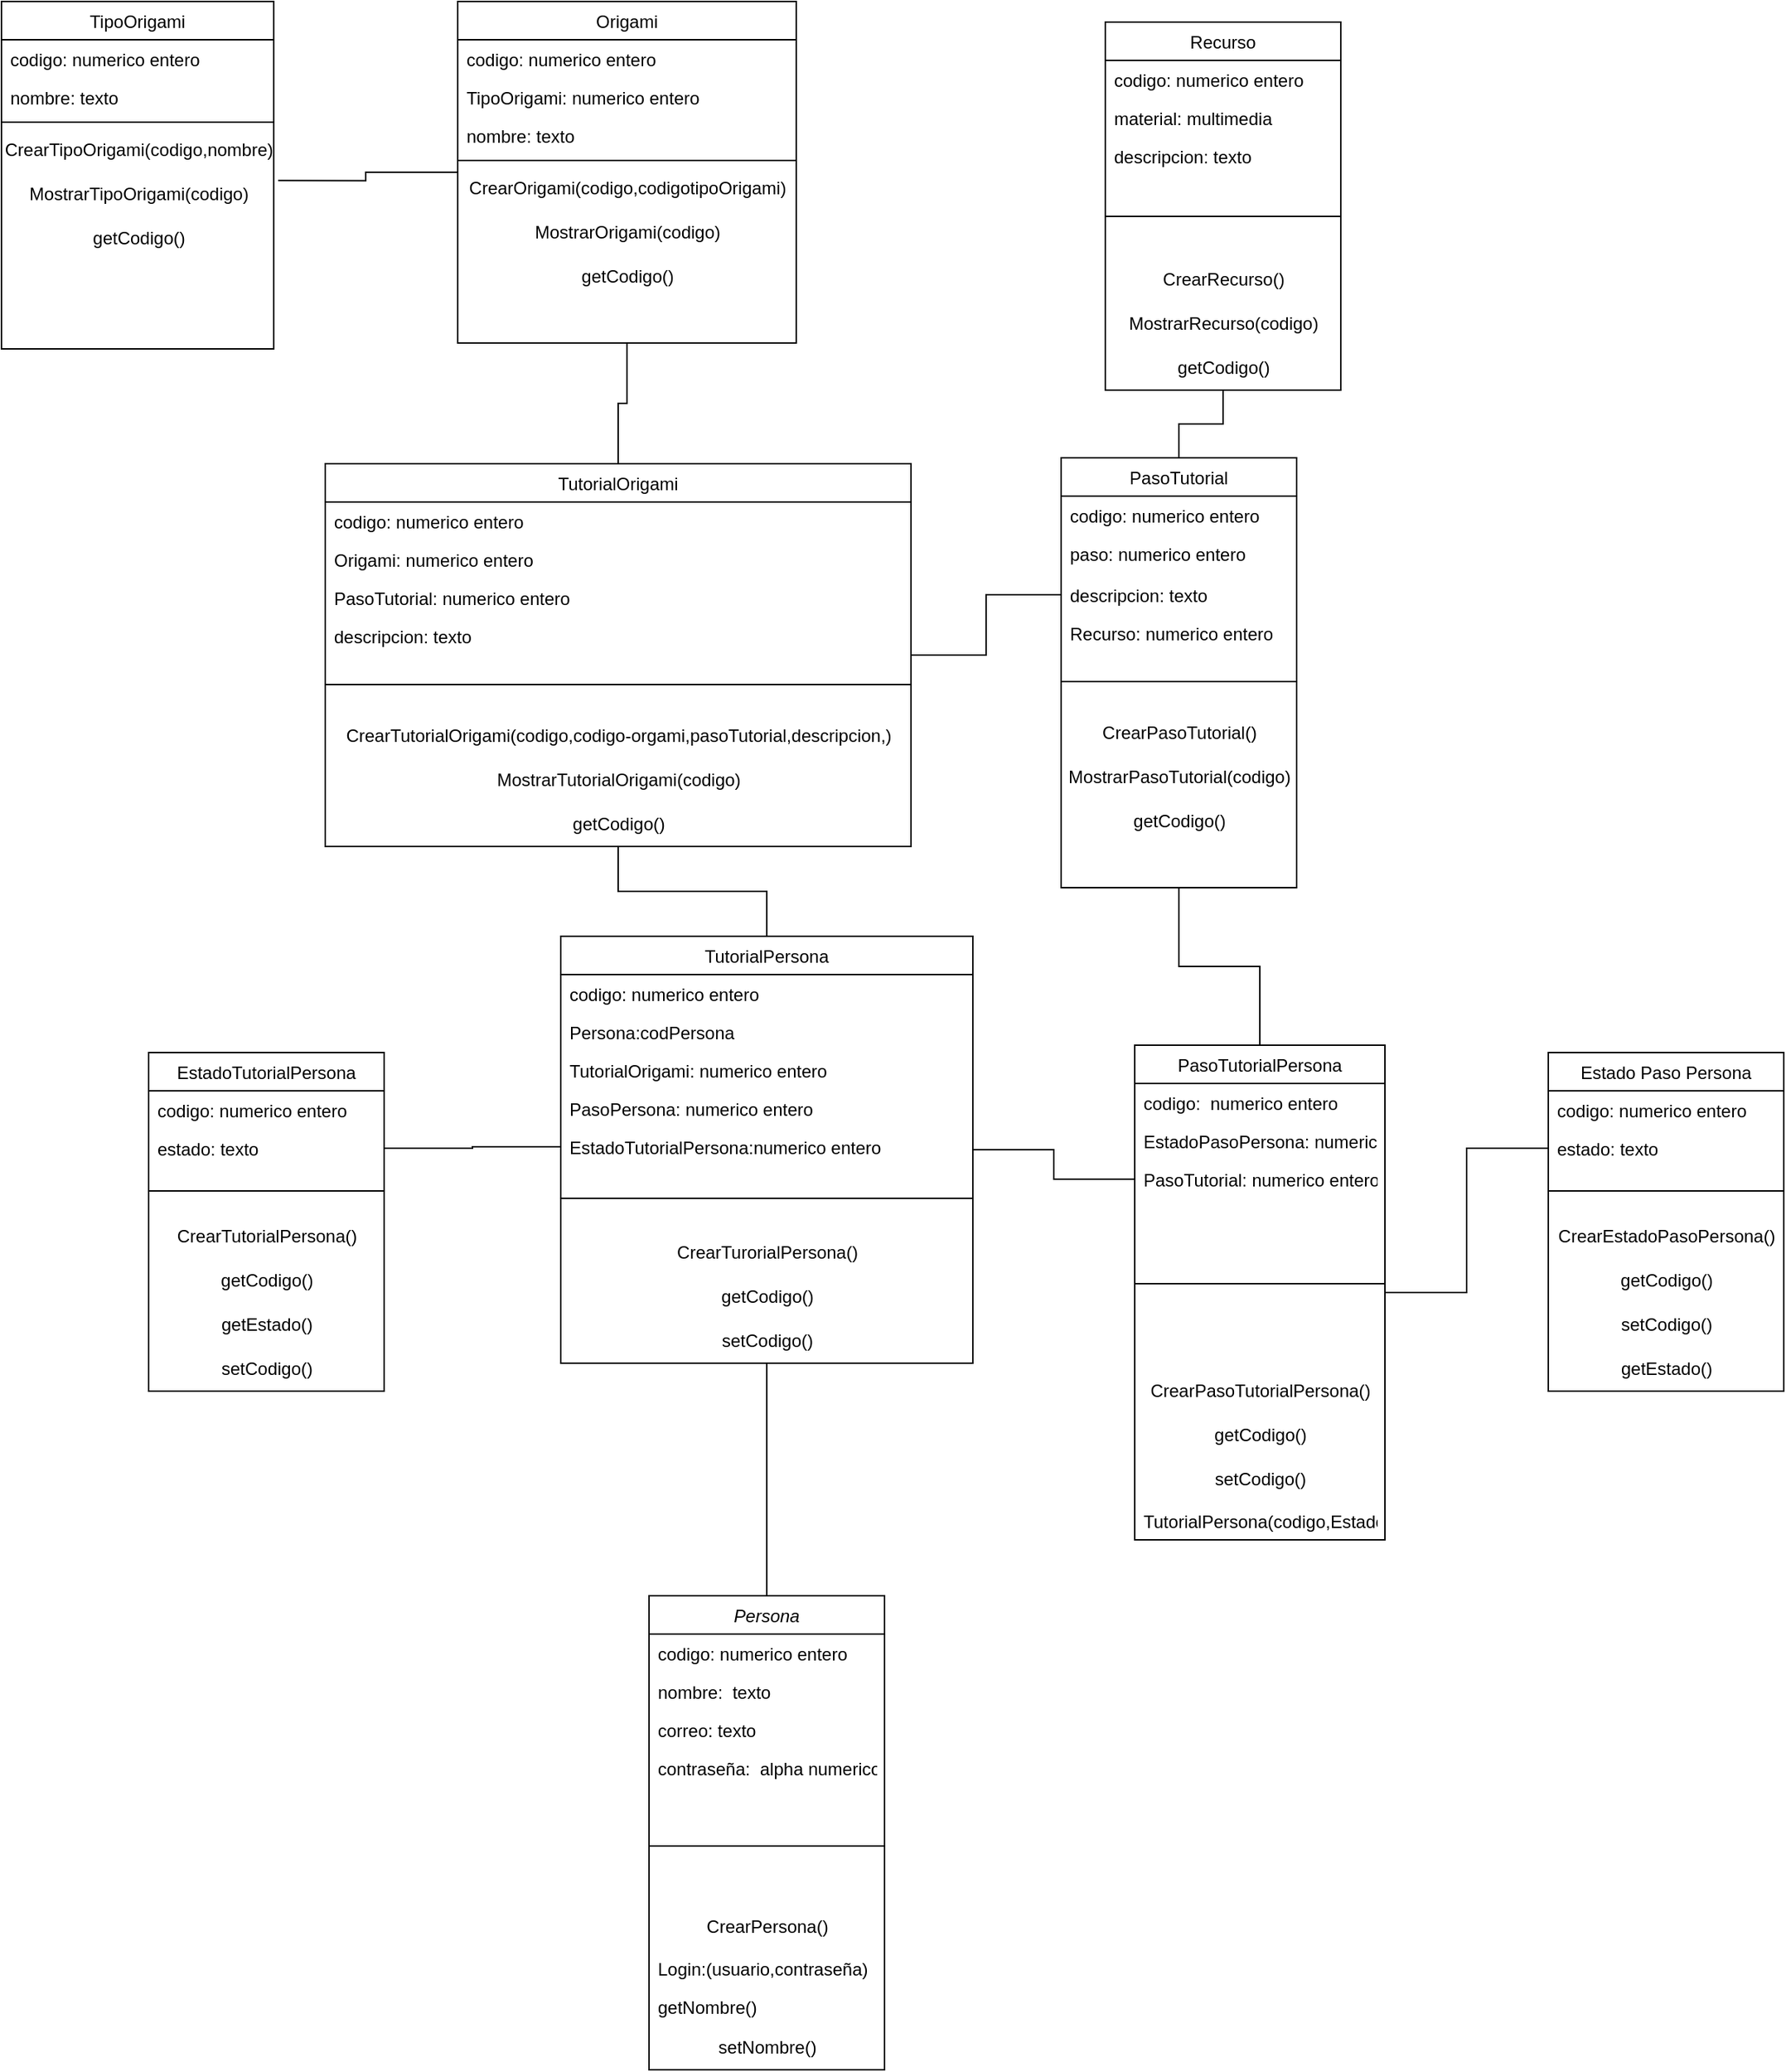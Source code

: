 <mxfile version="20.4.0" type="github">
  <diagram id="C5RBs43oDa-KdzZeNtuy" name="Page-1">
    <mxGraphModel dx="1653" dy="965" grid="1" gridSize="10" guides="1" tooltips="1" connect="1" arrows="1" fold="1" page="1" pageScale="1" pageWidth="827" pageHeight="1169" math="0" shadow="0">
      <root>
        <mxCell id="WIyWlLk6GJQsqaUBKTNV-0" />
        <mxCell id="WIyWlLk6GJQsqaUBKTNV-1" parent="WIyWlLk6GJQsqaUBKTNV-0" />
        <mxCell id="D59ijYObIirlq5wWIzJe-0" style="edgeStyle=orthogonalEdgeStyle;rounded=0;orthogonalLoop=1;jettySize=auto;html=1;entryX=0.5;entryY=1;entryDx=0;entryDy=0;endArrow=none;endFill=0;" edge="1" parent="WIyWlLk6GJQsqaUBKTNV-1" source="zkfFHV4jXpPFQw0GAbJ--0" target="bdi7g1kAoPdW7_QPwDxV-27">
          <mxGeometry relative="1" as="geometry" />
        </mxCell>
        <mxCell id="zkfFHV4jXpPFQw0GAbJ--0" value="Persona" style="swimlane;fontStyle=2;align=center;verticalAlign=top;childLayout=stackLayout;horizontal=1;startSize=26;horizontalStack=0;resizeParent=1;resizeLast=0;collapsible=1;marginBottom=0;rounded=0;shadow=0;strokeWidth=1;" parent="WIyWlLk6GJQsqaUBKTNV-1" vertex="1">
          <mxGeometry x="470" y="1499" width="160" height="322" as="geometry">
            <mxRectangle x="230" y="140" width="160" height="26" as="alternateBounds" />
          </mxGeometry>
        </mxCell>
        <mxCell id="zkfFHV4jXpPFQw0GAbJ--1" value="codigo: numerico entero" style="text;align=left;verticalAlign=top;spacingLeft=4;spacingRight=4;overflow=hidden;rotatable=0;points=[[0,0.5],[1,0.5]];portConstraint=eastwest;" parent="zkfFHV4jXpPFQw0GAbJ--0" vertex="1">
          <mxGeometry y="26" width="160" height="26" as="geometry" />
        </mxCell>
        <mxCell id="zkfFHV4jXpPFQw0GAbJ--2" value="nombre:  texto" style="text;align=left;verticalAlign=top;spacingLeft=4;spacingRight=4;overflow=hidden;rotatable=0;points=[[0,0.5],[1,0.5]];portConstraint=eastwest;rounded=0;shadow=0;html=0;" parent="zkfFHV4jXpPFQw0GAbJ--0" vertex="1">
          <mxGeometry y="52" width="160" height="26" as="geometry" />
        </mxCell>
        <mxCell id="zkfFHV4jXpPFQw0GAbJ--3" value="correo: texto" style="text;align=left;verticalAlign=top;spacingLeft=4;spacingRight=4;overflow=hidden;rotatable=0;points=[[0,0.5],[1,0.5]];portConstraint=eastwest;rounded=0;shadow=0;html=0;" parent="zkfFHV4jXpPFQw0GAbJ--0" vertex="1">
          <mxGeometry y="78" width="160" height="26" as="geometry" />
        </mxCell>
        <mxCell id="bdi7g1kAoPdW7_QPwDxV-0" value="contraseña:  alpha numerico" style="text;align=left;verticalAlign=top;spacingLeft=4;spacingRight=4;overflow=hidden;rotatable=0;points=[[0,0.5],[1,0.5]];portConstraint=eastwest;rounded=0;shadow=0;html=0;" parent="zkfFHV4jXpPFQw0GAbJ--0" vertex="1">
          <mxGeometry y="104" width="160" height="26" as="geometry" />
        </mxCell>
        <mxCell id="zkfFHV4jXpPFQw0GAbJ--4" value="" style="line;html=1;strokeWidth=1;align=left;verticalAlign=middle;spacingTop=-1;spacingLeft=3;spacingRight=3;rotatable=0;labelPosition=right;points=[];portConstraint=eastwest;" parent="zkfFHV4jXpPFQw0GAbJ--0" vertex="1">
          <mxGeometry y="130" width="160" height="80" as="geometry" />
        </mxCell>
        <mxCell id="D59ijYObIirlq5wWIzJe-51" value="CrearPersona()" style="text;html=1;align=center;verticalAlign=middle;resizable=0;points=[];autosize=1;strokeColor=none;fillColor=none;" vertex="1" parent="zkfFHV4jXpPFQw0GAbJ--0">
          <mxGeometry y="210" width="160" height="30" as="geometry" />
        </mxCell>
        <mxCell id="D59ijYObIirlq5wWIzJe-15" value="Login:(usuario,contraseña)" style="text;align=left;verticalAlign=top;spacingLeft=4;spacingRight=4;overflow=hidden;rotatable=0;points=[[0,0.5],[1,0.5]];portConstraint=eastwest;rounded=0;shadow=0;html=0;" vertex="1" parent="zkfFHV4jXpPFQw0GAbJ--0">
          <mxGeometry y="240" width="160" height="26" as="geometry" />
        </mxCell>
        <mxCell id="D59ijYObIirlq5wWIzJe-16" value="getNombre()" style="text;align=left;verticalAlign=top;spacingLeft=4;spacingRight=4;overflow=hidden;rotatable=0;points=[[0,0.5],[1,0.5]];portConstraint=eastwest;rounded=0;shadow=0;html=0;" vertex="1" parent="zkfFHV4jXpPFQw0GAbJ--0">
          <mxGeometry y="266" width="160" height="26" as="geometry" />
        </mxCell>
        <mxCell id="D59ijYObIirlq5wWIzJe-34" value="setNombre()" style="text;html=1;align=center;verticalAlign=middle;resizable=0;points=[];autosize=1;strokeColor=none;fillColor=none;" vertex="1" parent="zkfFHV4jXpPFQw0GAbJ--0">
          <mxGeometry y="292" width="160" height="30" as="geometry" />
        </mxCell>
        <mxCell id="D59ijYObIirlq5wWIzJe-10" style="edgeStyle=orthogonalEdgeStyle;rounded=0;orthogonalLoop=1;jettySize=auto;html=1;entryX=1.016;entryY=0.189;entryDx=0;entryDy=0;endArrow=none;endFill=0;entryPerimeter=0;" edge="1" parent="WIyWlLk6GJQsqaUBKTNV-1" source="zkfFHV4jXpPFQw0GAbJ--17" target="D59ijYObIirlq5wWIzJe-66">
          <mxGeometry relative="1" as="geometry" />
        </mxCell>
        <mxCell id="zkfFHV4jXpPFQw0GAbJ--17" value="Origami" style="swimlane;fontStyle=0;align=center;verticalAlign=top;childLayout=stackLayout;horizontal=1;startSize=26;horizontalStack=0;resizeParent=1;resizeLast=0;collapsible=1;marginBottom=0;rounded=0;shadow=0;strokeWidth=1;" parent="WIyWlLk6GJQsqaUBKTNV-1" vertex="1">
          <mxGeometry x="340" y="416" width="230" height="232" as="geometry">
            <mxRectangle x="550" y="140" width="160" height="26" as="alternateBounds" />
          </mxGeometry>
        </mxCell>
        <mxCell id="zkfFHV4jXpPFQw0GAbJ--18" value="codigo: numerico entero" style="text;align=left;verticalAlign=top;spacingLeft=4;spacingRight=4;overflow=hidden;rotatable=0;points=[[0,0.5],[1,0.5]];portConstraint=eastwest;" parent="zkfFHV4jXpPFQw0GAbJ--17" vertex="1">
          <mxGeometry y="26" width="230" height="26" as="geometry" />
        </mxCell>
        <mxCell id="D59ijYObIirlq5wWIzJe-12" value="TipoOrigami: numerico entero" style="text;align=left;verticalAlign=top;spacingLeft=4;spacingRight=4;overflow=hidden;rotatable=0;points=[[0,0.5],[1,0.5]];portConstraint=eastwest;rounded=0;shadow=0;html=0;" vertex="1" parent="zkfFHV4jXpPFQw0GAbJ--17">
          <mxGeometry y="52" width="230" height="26" as="geometry" />
        </mxCell>
        <mxCell id="zkfFHV4jXpPFQw0GAbJ--19" value="nombre: texto" style="text;align=left;verticalAlign=top;spacingLeft=4;spacingRight=4;overflow=hidden;rotatable=0;points=[[0,0.5],[1,0.5]];portConstraint=eastwest;rounded=0;shadow=0;html=0;" parent="zkfFHV4jXpPFQw0GAbJ--17" vertex="1">
          <mxGeometry y="78" width="230" height="26" as="geometry" />
        </mxCell>
        <mxCell id="zkfFHV4jXpPFQw0GAbJ--23" value="" style="line;html=1;strokeWidth=1;align=left;verticalAlign=middle;spacingTop=-1;spacingLeft=3;spacingRight=3;rotatable=0;labelPosition=right;points=[];portConstraint=eastwest;" parent="zkfFHV4jXpPFQw0GAbJ--17" vertex="1">
          <mxGeometry y="104" width="230" height="8" as="geometry" />
        </mxCell>
        <mxCell id="D59ijYObIirlq5wWIzJe-43" value="CrearOrigami(codigo,codigotipoOrigami)" style="text;html=1;align=center;verticalAlign=middle;resizable=0;points=[];autosize=1;strokeColor=none;fillColor=none;" vertex="1" parent="zkfFHV4jXpPFQw0GAbJ--17">
          <mxGeometry y="112" width="230" height="30" as="geometry" />
        </mxCell>
        <mxCell id="D59ijYObIirlq5wWIzJe-64" value="MostrarOrigami(codigo)" style="text;html=1;align=center;verticalAlign=middle;resizable=0;points=[];autosize=1;strokeColor=none;fillColor=none;" vertex="1" parent="zkfFHV4jXpPFQw0GAbJ--17">
          <mxGeometry y="142" width="230" height="30" as="geometry" />
        </mxCell>
        <mxCell id="D59ijYObIirlq5wWIzJe-31" value="getCodigo()" style="text;html=1;align=center;verticalAlign=middle;resizable=0;points=[];autosize=1;strokeColor=none;fillColor=none;" vertex="1" parent="zkfFHV4jXpPFQw0GAbJ--17">
          <mxGeometry y="172" width="230" height="30" as="geometry" />
        </mxCell>
        <mxCell id="bdi7g1kAoPdW7_QPwDxV-7" value="TipoOrigami" style="swimlane;fontStyle=0;align=center;verticalAlign=top;childLayout=stackLayout;horizontal=1;startSize=26;horizontalStack=0;resizeParent=1;resizeLast=0;collapsible=1;marginBottom=0;rounded=0;shadow=0;strokeWidth=1;" parent="WIyWlLk6GJQsqaUBKTNV-1" vertex="1">
          <mxGeometry x="30" y="416" width="185" height="236" as="geometry">
            <mxRectangle x="550" y="140" width="160" height="26" as="alternateBounds" />
          </mxGeometry>
        </mxCell>
        <mxCell id="bdi7g1kAoPdW7_QPwDxV-8" value="codigo: numerico entero" style="text;align=left;verticalAlign=top;spacingLeft=4;spacingRight=4;overflow=hidden;rotatable=0;points=[[0,0.5],[1,0.5]];portConstraint=eastwest;" parent="bdi7g1kAoPdW7_QPwDxV-7" vertex="1">
          <mxGeometry y="26" width="185" height="26" as="geometry" />
        </mxCell>
        <mxCell id="bdi7g1kAoPdW7_QPwDxV-9" value="nombre: texto" style="text;align=left;verticalAlign=top;spacingLeft=4;spacingRight=4;overflow=hidden;rotatable=0;points=[[0,0.5],[1,0.5]];portConstraint=eastwest;rounded=0;shadow=0;html=0;" parent="bdi7g1kAoPdW7_QPwDxV-7" vertex="1">
          <mxGeometry y="52" width="185" height="26" as="geometry" />
        </mxCell>
        <mxCell id="bdi7g1kAoPdW7_QPwDxV-11" value="" style="line;html=1;strokeWidth=1;align=left;verticalAlign=middle;spacingTop=-1;spacingLeft=3;spacingRight=3;rotatable=0;labelPosition=right;points=[];portConstraint=eastwest;" parent="bdi7g1kAoPdW7_QPwDxV-7" vertex="1">
          <mxGeometry y="78" width="185" height="8" as="geometry" />
        </mxCell>
        <mxCell id="D59ijYObIirlq5wWIzJe-42" value="CrearTipoOrigami(codigo,nombre)" style="text;html=1;align=center;verticalAlign=middle;resizable=0;points=[];autosize=1;strokeColor=none;fillColor=none;" vertex="1" parent="bdi7g1kAoPdW7_QPwDxV-7">
          <mxGeometry y="86" width="185" height="30" as="geometry" />
        </mxCell>
        <mxCell id="D59ijYObIirlq5wWIzJe-66" value="MostrarTipoOrigami(codigo)" style="text;html=1;align=center;verticalAlign=middle;resizable=0;points=[];autosize=1;strokeColor=none;fillColor=none;" vertex="1" parent="bdi7g1kAoPdW7_QPwDxV-7">
          <mxGeometry y="116" width="185" height="30" as="geometry" />
        </mxCell>
        <mxCell id="D59ijYObIirlq5wWIzJe-38" value="getCodigo()" style="text;html=1;align=center;verticalAlign=middle;resizable=0;points=[];autosize=1;strokeColor=none;fillColor=none;" vertex="1" parent="bdi7g1kAoPdW7_QPwDxV-7">
          <mxGeometry y="146" width="185" height="30" as="geometry" />
        </mxCell>
        <mxCell id="D59ijYObIirlq5wWIzJe-8" style="edgeStyle=orthogonalEdgeStyle;rounded=0;orthogonalLoop=1;jettySize=auto;html=1;endArrow=none;endFill=0;exitX=0;exitY=0.5;exitDx=0;exitDy=0;" edge="1" parent="WIyWlLk6GJQsqaUBKTNV-1" source="bdi7g1kAoPdW7_QPwDxV-33" target="bdi7g1kAoPdW7_QPwDxV-49">
          <mxGeometry relative="1" as="geometry" />
        </mxCell>
        <mxCell id="D59ijYObIirlq5wWIzJe-9" style="edgeStyle=orthogonalEdgeStyle;rounded=0;orthogonalLoop=1;jettySize=auto;html=1;entryX=0;entryY=0.5;entryDx=0;entryDy=0;endArrow=none;endFill=0;" edge="1" parent="WIyWlLk6GJQsqaUBKTNV-1" source="bdi7g1kAoPdW7_QPwDxV-12" target="bdi7g1kAoPdW7_QPwDxV-55">
          <mxGeometry relative="1" as="geometry" />
        </mxCell>
        <mxCell id="D59ijYObIirlq5wWIzJe-11" style="edgeStyle=orthogonalEdgeStyle;rounded=0;orthogonalLoop=1;jettySize=auto;html=1;entryX=0.5;entryY=1;entryDx=0;entryDy=0;endArrow=none;endFill=0;" edge="1" parent="WIyWlLk6GJQsqaUBKTNV-1" source="bdi7g1kAoPdW7_QPwDxV-12" target="bdi7g1kAoPdW7_QPwDxV-21">
          <mxGeometry relative="1" as="geometry" />
        </mxCell>
        <mxCell id="bdi7g1kAoPdW7_QPwDxV-12" value="PasoTutorialPersona" style="swimlane;fontStyle=0;align=center;verticalAlign=top;childLayout=stackLayout;horizontal=1;startSize=26;horizontalStack=0;resizeParent=1;resizeLast=0;collapsible=1;marginBottom=0;rounded=0;shadow=0;strokeWidth=1;" parent="WIyWlLk6GJQsqaUBKTNV-1" vertex="1">
          <mxGeometry x="800" y="1125" width="170" height="336" as="geometry">
            <mxRectangle x="550" y="140" width="160" height="26" as="alternateBounds" />
          </mxGeometry>
        </mxCell>
        <mxCell id="bdi7g1kAoPdW7_QPwDxV-13" value="codigo:  numerico entero" style="text;align=left;verticalAlign=top;spacingLeft=4;spacingRight=4;overflow=hidden;rotatable=0;points=[[0,0.5],[1,0.5]];portConstraint=eastwest;" parent="bdi7g1kAoPdW7_QPwDxV-12" vertex="1">
          <mxGeometry y="26" width="170" height="26" as="geometry" />
        </mxCell>
        <mxCell id="D59ijYObIirlq5wWIzJe-13" value="EstadoPasoPersona: numerico entero" style="text;align=left;verticalAlign=top;spacingLeft=4;spacingRight=4;overflow=hidden;rotatable=0;points=[[0,0.5],[1,0.5]];portConstraint=eastwest;rounded=0;shadow=0;html=0;" vertex="1" parent="bdi7g1kAoPdW7_QPwDxV-12">
          <mxGeometry y="52" width="170" height="26" as="geometry" />
        </mxCell>
        <mxCell id="bdi7g1kAoPdW7_QPwDxV-14" value="PasoTutorial: numerico entero" style="text;align=left;verticalAlign=top;spacingLeft=4;spacingRight=4;overflow=hidden;rotatable=0;points=[[0,0.5],[1,0.5]];portConstraint=eastwest;rounded=0;shadow=0;html=0;" parent="bdi7g1kAoPdW7_QPwDxV-12" vertex="1">
          <mxGeometry y="78" width="170" height="26" as="geometry" />
        </mxCell>
        <mxCell id="bdi7g1kAoPdW7_QPwDxV-15" value="" style="line;html=1;strokeWidth=1;align=left;verticalAlign=middle;spacingTop=-1;spacingLeft=3;spacingRight=3;rotatable=0;labelPosition=right;points=[];portConstraint=eastwest;" parent="bdi7g1kAoPdW7_QPwDxV-12" vertex="1">
          <mxGeometry y="104" width="170" height="116" as="geometry" />
        </mxCell>
        <mxCell id="D59ijYObIirlq5wWIzJe-46" value="CrearPasoTutorialPersona()" style="text;html=1;align=center;verticalAlign=middle;resizable=0;points=[];autosize=1;strokeColor=none;fillColor=none;" vertex="1" parent="bdi7g1kAoPdW7_QPwDxV-12">
          <mxGeometry y="220" width="170" height="30" as="geometry" />
        </mxCell>
        <mxCell id="D59ijYObIirlq5wWIzJe-35" value="getCodigo()" style="text;html=1;align=center;verticalAlign=middle;resizable=0;points=[];autosize=1;strokeColor=none;fillColor=none;" vertex="1" parent="bdi7g1kAoPdW7_QPwDxV-12">
          <mxGeometry y="250" width="170" height="30" as="geometry" />
        </mxCell>
        <mxCell id="D59ijYObIirlq5wWIzJe-36" value="setCodigo()" style="text;html=1;align=center;verticalAlign=middle;resizable=0;points=[];autosize=1;strokeColor=none;fillColor=none;" vertex="1" parent="bdi7g1kAoPdW7_QPwDxV-12">
          <mxGeometry y="280" width="170" height="30" as="geometry" />
        </mxCell>
        <mxCell id="D59ijYObIirlq5wWIzJe-17" value="TutorialPersona(codigo,EstadoPasoPersona,PasoTrorial)" style="text;align=left;verticalAlign=top;spacingLeft=4;spacingRight=4;overflow=hidden;rotatable=0;points=[[0,0.5],[1,0.5]];portConstraint=eastwest;rounded=0;shadow=0;html=0;" vertex="1" parent="bdi7g1kAoPdW7_QPwDxV-12">
          <mxGeometry y="310" width="170" height="26" as="geometry" />
        </mxCell>
        <mxCell id="bdi7g1kAoPdW7_QPwDxV-16" value="Recurso" style="swimlane;fontStyle=0;align=center;verticalAlign=top;childLayout=stackLayout;horizontal=1;startSize=26;horizontalStack=0;resizeParent=1;resizeLast=0;collapsible=1;marginBottom=0;rounded=0;shadow=0;strokeWidth=1;" parent="WIyWlLk6GJQsqaUBKTNV-1" vertex="1">
          <mxGeometry x="780" y="430" width="160" height="250" as="geometry">
            <mxRectangle x="550" y="140" width="160" height="26" as="alternateBounds" />
          </mxGeometry>
        </mxCell>
        <mxCell id="bdi7g1kAoPdW7_QPwDxV-17" value="codigo: numerico entero" style="text;align=left;verticalAlign=top;spacingLeft=4;spacingRight=4;overflow=hidden;rotatable=0;points=[[0,0.5],[1,0.5]];portConstraint=eastwest;" parent="bdi7g1kAoPdW7_QPwDxV-16" vertex="1">
          <mxGeometry y="26" width="160" height="26" as="geometry" />
        </mxCell>
        <mxCell id="bdi7g1kAoPdW7_QPwDxV-18" value="material: multimedia" style="text;align=left;verticalAlign=top;spacingLeft=4;spacingRight=4;overflow=hidden;rotatable=0;points=[[0,0.5],[1,0.5]];portConstraint=eastwest;rounded=0;shadow=0;html=0;" parent="bdi7g1kAoPdW7_QPwDxV-16" vertex="1">
          <mxGeometry y="52" width="160" height="26" as="geometry" />
        </mxCell>
        <mxCell id="bdi7g1kAoPdW7_QPwDxV-20" value="descripcion: texto" style="text;align=left;verticalAlign=top;spacingLeft=4;spacingRight=4;overflow=hidden;rotatable=0;points=[[0,0.5],[1,0.5]];portConstraint=eastwest;rounded=0;shadow=0;html=0;" parent="bdi7g1kAoPdW7_QPwDxV-16" vertex="1">
          <mxGeometry y="78" width="160" height="26" as="geometry" />
        </mxCell>
        <mxCell id="bdi7g1kAoPdW7_QPwDxV-19" value="" style="line;html=1;strokeWidth=1;align=left;verticalAlign=middle;spacingTop=-1;spacingLeft=3;spacingRight=3;rotatable=0;labelPosition=right;points=[];portConstraint=eastwest;" parent="bdi7g1kAoPdW7_QPwDxV-16" vertex="1">
          <mxGeometry y="104" width="160" height="56" as="geometry" />
        </mxCell>
        <mxCell id="D59ijYObIirlq5wWIzJe-44" value="CrearRecurso()" style="text;html=1;align=center;verticalAlign=middle;resizable=0;points=[];autosize=1;strokeColor=none;fillColor=none;" vertex="1" parent="bdi7g1kAoPdW7_QPwDxV-16">
          <mxGeometry y="160" width="160" height="30" as="geometry" />
        </mxCell>
        <mxCell id="D59ijYObIirlq5wWIzJe-68" value="MostrarRecurso(codigo)" style="text;html=1;align=center;verticalAlign=middle;resizable=0;points=[];autosize=1;strokeColor=none;fillColor=none;" vertex="1" parent="bdi7g1kAoPdW7_QPwDxV-16">
          <mxGeometry y="190" width="160" height="30" as="geometry" />
        </mxCell>
        <mxCell id="D59ijYObIirlq5wWIzJe-32" value="getCodigo()" style="text;html=1;align=center;verticalAlign=middle;resizable=0;points=[];autosize=1;strokeColor=none;fillColor=none;" vertex="1" parent="bdi7g1kAoPdW7_QPwDxV-16">
          <mxGeometry y="220" width="160" height="30" as="geometry" />
        </mxCell>
        <mxCell id="D59ijYObIirlq5wWIzJe-69" value="" style="edgeStyle=orthogonalEdgeStyle;rounded=0;orthogonalLoop=1;jettySize=auto;html=1;endArrow=none;endFill=0;" edge="1" parent="WIyWlLk6GJQsqaUBKTNV-1" source="bdi7g1kAoPdW7_QPwDxV-21" target="D59ijYObIirlq5wWIzJe-32">
          <mxGeometry relative="1" as="geometry" />
        </mxCell>
        <mxCell id="bdi7g1kAoPdW7_QPwDxV-21" value="PasoTutorial" style="swimlane;fontStyle=0;align=center;verticalAlign=top;childLayout=stackLayout;horizontal=1;startSize=26;horizontalStack=0;resizeParent=1;resizeLast=0;collapsible=1;marginBottom=0;rounded=0;shadow=0;strokeWidth=1;" parent="WIyWlLk6GJQsqaUBKTNV-1" vertex="1">
          <mxGeometry x="750" y="726" width="160" height="292" as="geometry">
            <mxRectangle x="550" y="140" width="160" height="26" as="alternateBounds" />
          </mxGeometry>
        </mxCell>
        <mxCell id="bdi7g1kAoPdW7_QPwDxV-22" value="codigo: numerico entero" style="text;align=left;verticalAlign=top;spacingLeft=4;spacingRight=4;overflow=hidden;rotatable=0;points=[[0,0.5],[1,0.5]];portConstraint=eastwest;" parent="bdi7g1kAoPdW7_QPwDxV-21" vertex="1">
          <mxGeometry y="26" width="160" height="26" as="geometry" />
        </mxCell>
        <mxCell id="bdi7g1kAoPdW7_QPwDxV-23" value="paso: numerico entero" style="text;align=left;verticalAlign=top;spacingLeft=4;spacingRight=4;overflow=hidden;rotatable=0;points=[[0,0.5],[1,0.5]];portConstraint=eastwest;rounded=0;shadow=0;html=0;" parent="bdi7g1kAoPdW7_QPwDxV-21" vertex="1">
          <mxGeometry y="52" width="160" height="28" as="geometry" />
        </mxCell>
        <mxCell id="bdi7g1kAoPdW7_QPwDxV-24" value="descripcion: texto" style="text;align=left;verticalAlign=top;spacingLeft=4;spacingRight=4;overflow=hidden;rotatable=0;points=[[0,0.5],[1,0.5]];portConstraint=eastwest;rounded=0;shadow=0;html=0;" parent="bdi7g1kAoPdW7_QPwDxV-21" vertex="1">
          <mxGeometry y="80" width="160" height="26" as="geometry" />
        </mxCell>
        <mxCell id="bdi7g1kAoPdW7_QPwDxV-26" value="Recurso: numerico entero" style="text;align=left;verticalAlign=top;spacingLeft=4;spacingRight=4;overflow=hidden;rotatable=0;points=[[0,0.5],[1,0.5]];portConstraint=eastwest;rounded=0;shadow=0;html=0;" parent="bdi7g1kAoPdW7_QPwDxV-21" vertex="1">
          <mxGeometry y="106" width="160" height="26" as="geometry" />
        </mxCell>
        <mxCell id="bdi7g1kAoPdW7_QPwDxV-25" value="" style="line;html=1;strokeWidth=1;align=left;verticalAlign=middle;spacingTop=-1;spacingLeft=3;spacingRight=3;rotatable=0;labelPosition=right;points=[];portConstraint=eastwest;" parent="bdi7g1kAoPdW7_QPwDxV-21" vertex="1">
          <mxGeometry y="132" width="160" height="40" as="geometry" />
        </mxCell>
        <mxCell id="D59ijYObIirlq5wWIzJe-50" value="CrearPasoTutorial()" style="text;html=1;align=center;verticalAlign=middle;resizable=0;points=[];autosize=1;strokeColor=none;fillColor=none;" vertex="1" parent="bdi7g1kAoPdW7_QPwDxV-21">
          <mxGeometry y="172" width="160" height="30" as="geometry" />
        </mxCell>
        <mxCell id="D59ijYObIirlq5wWIzJe-70" value="MostrarPasoTutorial(codigo)" style="text;html=1;align=center;verticalAlign=middle;resizable=0;points=[];autosize=1;strokeColor=none;fillColor=none;" vertex="1" parent="bdi7g1kAoPdW7_QPwDxV-21">
          <mxGeometry y="202" width="160" height="30" as="geometry" />
        </mxCell>
        <mxCell id="D59ijYObIirlq5wWIzJe-27" value="getCodigo()" style="text;html=1;align=center;verticalAlign=middle;resizable=0;points=[];autosize=1;strokeColor=none;fillColor=none;" vertex="1" parent="bdi7g1kAoPdW7_QPwDxV-21">
          <mxGeometry y="232" width="160" height="30" as="geometry" />
        </mxCell>
        <mxCell id="D59ijYObIirlq5wWIzJe-2" style="edgeStyle=orthogonalEdgeStyle;rounded=0;orthogonalLoop=1;jettySize=auto;html=1;entryX=0.5;entryY=1;entryDx=0;entryDy=0;endArrow=none;endFill=0;" edge="1" parent="WIyWlLk6GJQsqaUBKTNV-1" source="bdi7g1kAoPdW7_QPwDxV-27" target="bdi7g1kAoPdW7_QPwDxV-41">
          <mxGeometry relative="1" as="geometry" />
        </mxCell>
        <mxCell id="D59ijYObIirlq5wWIzJe-7" style="edgeStyle=orthogonalEdgeStyle;rounded=0;orthogonalLoop=1;jettySize=auto;html=1;entryX=0;entryY=0.5;entryDx=0;entryDy=0;endArrow=none;endFill=0;" edge="1" parent="WIyWlLk6GJQsqaUBKTNV-1" source="bdi7g1kAoPdW7_QPwDxV-27" target="bdi7g1kAoPdW7_QPwDxV-14">
          <mxGeometry relative="1" as="geometry" />
        </mxCell>
        <mxCell id="bdi7g1kAoPdW7_QPwDxV-27" value="TutorialPersona" style="swimlane;fontStyle=0;align=center;verticalAlign=top;childLayout=stackLayout;horizontal=1;startSize=26;horizontalStack=0;resizeParent=1;resizeLast=0;collapsible=1;marginBottom=0;rounded=0;shadow=0;strokeWidth=1;" parent="WIyWlLk6GJQsqaUBKTNV-1" vertex="1">
          <mxGeometry x="410" y="1051" width="280" height="290" as="geometry">
            <mxRectangle x="470" y="742" width="160" height="26" as="alternateBounds" />
          </mxGeometry>
        </mxCell>
        <mxCell id="bdi7g1kAoPdW7_QPwDxV-28" value="codigo: numerico entero" style="text;align=left;verticalAlign=top;spacingLeft=4;spacingRight=4;overflow=hidden;rotatable=0;points=[[0,0.5],[1,0.5]];portConstraint=eastwest;" parent="bdi7g1kAoPdW7_QPwDxV-27" vertex="1">
          <mxGeometry y="26" width="280" height="26" as="geometry" />
        </mxCell>
        <mxCell id="bdi7g1kAoPdW7_QPwDxV-29" value="Persona:codPersona" style="text;align=left;verticalAlign=top;spacingLeft=4;spacingRight=4;overflow=hidden;rotatable=0;points=[[0,0.5],[1,0.5]];portConstraint=eastwest;rounded=0;shadow=0;html=0;" parent="bdi7g1kAoPdW7_QPwDxV-27" vertex="1">
          <mxGeometry y="52" width="280" height="26" as="geometry" />
        </mxCell>
        <mxCell id="bdi7g1kAoPdW7_QPwDxV-30" value="TutorialOrigami: numerico entero" style="text;align=left;verticalAlign=top;spacingLeft=4;spacingRight=4;overflow=hidden;rotatable=0;points=[[0,0.5],[1,0.5]];portConstraint=eastwest;rounded=0;shadow=0;html=0;" parent="bdi7g1kAoPdW7_QPwDxV-27" vertex="1">
          <mxGeometry y="78" width="280" height="26" as="geometry" />
        </mxCell>
        <mxCell id="bdi7g1kAoPdW7_QPwDxV-31" value="PasoPersona: numerico entero" style="text;align=left;verticalAlign=top;spacingLeft=4;spacingRight=4;overflow=hidden;rotatable=0;points=[[0,0.5],[1,0.5]];portConstraint=eastwest;rounded=0;shadow=0;html=0;" parent="bdi7g1kAoPdW7_QPwDxV-27" vertex="1">
          <mxGeometry y="104" width="280" height="26" as="geometry" />
        </mxCell>
        <mxCell id="bdi7g1kAoPdW7_QPwDxV-33" value="EstadoTutorialPersona:numerico entero" style="text;align=left;verticalAlign=top;spacingLeft=4;spacingRight=4;overflow=hidden;rotatable=0;points=[[0,0.5],[1,0.5]];portConstraint=eastwest;rounded=0;shadow=0;html=0;" parent="bdi7g1kAoPdW7_QPwDxV-27" vertex="1">
          <mxGeometry y="130" width="280" height="26" as="geometry" />
        </mxCell>
        <mxCell id="bdi7g1kAoPdW7_QPwDxV-32" value="" style="line;html=1;strokeWidth=1;align=left;verticalAlign=middle;spacingTop=-1;spacingLeft=3;spacingRight=3;rotatable=0;labelPosition=right;points=[];portConstraint=eastwest;" parent="bdi7g1kAoPdW7_QPwDxV-27" vertex="1">
          <mxGeometry y="156" width="280" height="44" as="geometry" />
        </mxCell>
        <mxCell id="D59ijYObIirlq5wWIzJe-19" value="CrearTurorialPersona()" style="text;html=1;align=center;verticalAlign=middle;resizable=0;points=[];autosize=1;strokeColor=none;fillColor=none;" vertex="1" parent="bdi7g1kAoPdW7_QPwDxV-27">
          <mxGeometry y="200" width="280" height="30" as="geometry" />
        </mxCell>
        <mxCell id="D59ijYObIirlq5wWIzJe-30" value="getCodigo()&lt;br&gt;" style="text;html=1;align=center;verticalAlign=middle;resizable=0;points=[];autosize=1;strokeColor=none;fillColor=none;" vertex="1" parent="bdi7g1kAoPdW7_QPwDxV-27">
          <mxGeometry y="230" width="280" height="30" as="geometry" />
        </mxCell>
        <mxCell id="D59ijYObIirlq5wWIzJe-63" value="setCodigo()" style="text;html=1;align=center;verticalAlign=middle;resizable=0;points=[];autosize=1;strokeColor=none;fillColor=none;" vertex="1" parent="bdi7g1kAoPdW7_QPwDxV-27">
          <mxGeometry y="260" width="280" height="30" as="geometry" />
        </mxCell>
        <mxCell id="D59ijYObIirlq5wWIzJe-3" style="edgeStyle=orthogonalEdgeStyle;rounded=0;orthogonalLoop=1;jettySize=auto;html=1;entryX=0.5;entryY=1;entryDx=0;entryDy=0;endArrow=none;endFill=0;" edge="1" parent="WIyWlLk6GJQsqaUBKTNV-1" source="bdi7g1kAoPdW7_QPwDxV-41" target="zkfFHV4jXpPFQw0GAbJ--17">
          <mxGeometry relative="1" as="geometry" />
        </mxCell>
        <mxCell id="D59ijYObIirlq5wWIzJe-5" style="edgeStyle=orthogonalEdgeStyle;rounded=0;orthogonalLoop=1;jettySize=auto;html=1;entryX=0;entryY=0.5;entryDx=0;entryDy=0;endArrow=none;endFill=0;" edge="1" parent="WIyWlLk6GJQsqaUBKTNV-1" source="bdi7g1kAoPdW7_QPwDxV-41" target="bdi7g1kAoPdW7_QPwDxV-24">
          <mxGeometry relative="1" as="geometry" />
        </mxCell>
        <mxCell id="bdi7g1kAoPdW7_QPwDxV-41" value="TutorialOrigami" style="swimlane;fontStyle=0;align=center;verticalAlign=top;childLayout=stackLayout;horizontal=1;startSize=26;horizontalStack=0;resizeParent=1;resizeLast=0;collapsible=1;marginBottom=0;rounded=0;shadow=0;strokeWidth=1;" parent="WIyWlLk6GJQsqaUBKTNV-1" vertex="1">
          <mxGeometry x="250" y="730" width="398" height="260" as="geometry">
            <mxRectangle x="550" y="140" width="160" height="26" as="alternateBounds" />
          </mxGeometry>
        </mxCell>
        <mxCell id="bdi7g1kAoPdW7_QPwDxV-42" value="codigo: numerico entero" style="text;align=left;verticalAlign=top;spacingLeft=4;spacingRight=4;overflow=hidden;rotatable=0;points=[[0,0.5],[1,0.5]];portConstraint=eastwest;" parent="bdi7g1kAoPdW7_QPwDxV-41" vertex="1">
          <mxGeometry y="26" width="398" height="26" as="geometry" />
        </mxCell>
        <mxCell id="bdi7g1kAoPdW7_QPwDxV-43" value="Origami: numerico entero" style="text;align=left;verticalAlign=top;spacingLeft=4;spacingRight=4;overflow=hidden;rotatable=0;points=[[0,0.5],[1,0.5]];portConstraint=eastwest;rounded=0;shadow=0;html=0;" parent="bdi7g1kAoPdW7_QPwDxV-41" vertex="1">
          <mxGeometry y="52" width="398" height="26" as="geometry" />
        </mxCell>
        <mxCell id="bdi7g1kAoPdW7_QPwDxV-44" value="PasoTutorial: numerico entero" style="text;align=left;verticalAlign=top;spacingLeft=4;spacingRight=4;overflow=hidden;rotatable=0;points=[[0,0.5],[1,0.5]];portConstraint=eastwest;rounded=0;shadow=0;html=0;" parent="bdi7g1kAoPdW7_QPwDxV-41" vertex="1">
          <mxGeometry y="78" width="398" height="26" as="geometry" />
        </mxCell>
        <mxCell id="bdi7g1kAoPdW7_QPwDxV-45" value="descripcion: texto" style="text;align=left;verticalAlign=top;spacingLeft=4;spacingRight=4;overflow=hidden;rotatable=0;points=[[0,0.5],[1,0.5]];portConstraint=eastwest;rounded=0;shadow=0;html=0;" parent="bdi7g1kAoPdW7_QPwDxV-41" vertex="1">
          <mxGeometry y="104" width="398" height="26" as="geometry" />
        </mxCell>
        <mxCell id="bdi7g1kAoPdW7_QPwDxV-46" value="" style="line;html=1;strokeWidth=1;align=left;verticalAlign=middle;spacingTop=-1;spacingLeft=3;spacingRight=3;rotatable=0;labelPosition=right;points=[];portConstraint=eastwest;" parent="bdi7g1kAoPdW7_QPwDxV-41" vertex="1">
          <mxGeometry y="130" width="398" height="40" as="geometry" />
        </mxCell>
        <mxCell id="D59ijYObIirlq5wWIzJe-45" value="CrearTutorialOrigami(codigo,codigo-orgami,pasoTutorial,descripcion,)" style="text;html=1;align=center;verticalAlign=middle;resizable=0;points=[];autosize=1;strokeColor=none;fillColor=none;" vertex="1" parent="bdi7g1kAoPdW7_QPwDxV-41">
          <mxGeometry y="170" width="398" height="30" as="geometry" />
        </mxCell>
        <mxCell id="D59ijYObIirlq5wWIzJe-67" value="MostrarTutorialOrigami(codigo)" style="text;html=1;align=center;verticalAlign=middle;resizable=0;points=[];autosize=1;strokeColor=none;fillColor=none;" vertex="1" parent="bdi7g1kAoPdW7_QPwDxV-41">
          <mxGeometry y="200" width="398" height="30" as="geometry" />
        </mxCell>
        <mxCell id="D59ijYObIirlq5wWIzJe-29" value="getCodigo()" style="text;html=1;align=center;verticalAlign=middle;resizable=0;points=[];autosize=1;strokeColor=none;fillColor=none;" vertex="1" parent="bdi7g1kAoPdW7_QPwDxV-41">
          <mxGeometry y="230" width="398" height="30" as="geometry" />
        </mxCell>
        <mxCell id="bdi7g1kAoPdW7_QPwDxV-47" value="EstadoTutorialPersona" style="swimlane;fontStyle=0;align=center;verticalAlign=top;childLayout=stackLayout;horizontal=1;startSize=26;horizontalStack=0;resizeParent=1;resizeLast=0;collapsible=1;marginBottom=0;rounded=0;shadow=0;strokeWidth=1;" parent="WIyWlLk6GJQsqaUBKTNV-1" vertex="1">
          <mxGeometry x="130" y="1130" width="160" height="230" as="geometry">
            <mxRectangle x="550" y="140" width="160" height="26" as="alternateBounds" />
          </mxGeometry>
        </mxCell>
        <mxCell id="bdi7g1kAoPdW7_QPwDxV-48" value="codigo: numerico entero" style="text;align=left;verticalAlign=top;spacingLeft=4;spacingRight=4;overflow=hidden;rotatable=0;points=[[0,0.5],[1,0.5]];portConstraint=eastwest;" parent="bdi7g1kAoPdW7_QPwDxV-47" vertex="1">
          <mxGeometry y="26" width="160" height="26" as="geometry" />
        </mxCell>
        <mxCell id="bdi7g1kAoPdW7_QPwDxV-49" value="estado: texto" style="text;align=left;verticalAlign=top;spacingLeft=4;spacingRight=4;overflow=hidden;rotatable=0;points=[[0,0.5],[1,0.5]];portConstraint=eastwest;rounded=0;shadow=0;html=0;" parent="bdi7g1kAoPdW7_QPwDxV-47" vertex="1">
          <mxGeometry y="52" width="160" height="26" as="geometry" />
        </mxCell>
        <mxCell id="bdi7g1kAoPdW7_QPwDxV-52" value="" style="line;html=1;strokeWidth=1;align=left;verticalAlign=middle;spacingTop=-1;spacingLeft=3;spacingRight=3;rotatable=0;labelPosition=right;points=[];portConstraint=eastwest;" parent="bdi7g1kAoPdW7_QPwDxV-47" vertex="1">
          <mxGeometry y="78" width="160" height="32" as="geometry" />
        </mxCell>
        <mxCell id="D59ijYObIirlq5wWIzJe-48" value="CrearTutorialPersona()" style="text;html=1;align=center;verticalAlign=middle;resizable=0;points=[];autosize=1;strokeColor=none;fillColor=none;" vertex="1" parent="bdi7g1kAoPdW7_QPwDxV-47">
          <mxGeometry y="110" width="160" height="30" as="geometry" />
        </mxCell>
        <mxCell id="D59ijYObIirlq5wWIzJe-23" value="getCodigo()" style="text;html=1;align=center;verticalAlign=middle;resizable=0;points=[];autosize=1;strokeColor=none;fillColor=none;" vertex="1" parent="bdi7g1kAoPdW7_QPwDxV-47">
          <mxGeometry y="140" width="160" height="30" as="geometry" />
        </mxCell>
        <mxCell id="D59ijYObIirlq5wWIzJe-25" value="getEstado()" style="text;html=1;align=center;verticalAlign=middle;resizable=0;points=[];autosize=1;strokeColor=none;fillColor=none;" vertex="1" parent="bdi7g1kAoPdW7_QPwDxV-47">
          <mxGeometry y="170" width="160" height="30" as="geometry" />
        </mxCell>
        <mxCell id="D59ijYObIirlq5wWIzJe-62" value="setCodigo()" style="text;html=1;align=center;verticalAlign=middle;resizable=0;points=[];autosize=1;strokeColor=none;fillColor=none;" vertex="1" parent="bdi7g1kAoPdW7_QPwDxV-47">
          <mxGeometry y="200" width="160" height="30" as="geometry" />
        </mxCell>
        <mxCell id="bdi7g1kAoPdW7_QPwDxV-53" value="Estado Paso Persona" style="swimlane;fontStyle=0;align=center;verticalAlign=top;childLayout=stackLayout;horizontal=1;startSize=26;horizontalStack=0;resizeParent=1;resizeLast=0;collapsible=1;marginBottom=0;rounded=0;shadow=0;strokeWidth=1;" parent="WIyWlLk6GJQsqaUBKTNV-1" vertex="1">
          <mxGeometry x="1081" y="1130" width="160" height="230" as="geometry">
            <mxRectangle x="550" y="140" width="160" height="26" as="alternateBounds" />
          </mxGeometry>
        </mxCell>
        <mxCell id="bdi7g1kAoPdW7_QPwDxV-54" value="codigo: numerico entero" style="text;align=left;verticalAlign=top;spacingLeft=4;spacingRight=4;overflow=hidden;rotatable=0;points=[[0,0.5],[1,0.5]];portConstraint=eastwest;" parent="bdi7g1kAoPdW7_QPwDxV-53" vertex="1">
          <mxGeometry y="26" width="160" height="26" as="geometry" />
        </mxCell>
        <mxCell id="bdi7g1kAoPdW7_QPwDxV-55" value="estado: texto" style="text;align=left;verticalAlign=top;spacingLeft=4;spacingRight=4;overflow=hidden;rotatable=0;points=[[0,0.5],[1,0.5]];portConstraint=eastwest;rounded=0;shadow=0;html=0;" parent="bdi7g1kAoPdW7_QPwDxV-53" vertex="1">
          <mxGeometry y="52" width="160" height="26" as="geometry" />
        </mxCell>
        <mxCell id="bdi7g1kAoPdW7_QPwDxV-56" value="" style="line;html=1;strokeWidth=1;align=left;verticalAlign=middle;spacingTop=-1;spacingLeft=3;spacingRight=3;rotatable=0;labelPosition=right;points=[];portConstraint=eastwest;" parent="bdi7g1kAoPdW7_QPwDxV-53" vertex="1">
          <mxGeometry y="78" width="160" height="32" as="geometry" />
        </mxCell>
        <mxCell id="D59ijYObIirlq5wWIzJe-49" value="CrearEstadoPasoPersona()" style="text;html=1;align=center;verticalAlign=middle;resizable=0;points=[];autosize=1;strokeColor=none;fillColor=none;" vertex="1" parent="bdi7g1kAoPdW7_QPwDxV-53">
          <mxGeometry y="110" width="160" height="30" as="geometry" />
        </mxCell>
        <mxCell id="D59ijYObIirlq5wWIzJe-22" value="getCodigo()" style="text;html=1;align=center;verticalAlign=middle;resizable=0;points=[];autosize=1;strokeColor=none;fillColor=none;" vertex="1" parent="bdi7g1kAoPdW7_QPwDxV-53">
          <mxGeometry y="140" width="160" height="30" as="geometry" />
        </mxCell>
        <mxCell id="D59ijYObIirlq5wWIzJe-54" value="setCodigo()" style="text;html=1;align=center;verticalAlign=middle;resizable=0;points=[];autosize=1;strokeColor=none;fillColor=none;" vertex="1" parent="bdi7g1kAoPdW7_QPwDxV-53">
          <mxGeometry y="170" width="160" height="30" as="geometry" />
        </mxCell>
        <mxCell id="D59ijYObIirlq5wWIzJe-18" value="getEstado()" style="text;html=1;align=center;verticalAlign=middle;resizable=0;points=[];autosize=1;strokeColor=none;fillColor=none;" vertex="1" parent="bdi7g1kAoPdW7_QPwDxV-53">
          <mxGeometry y="200" width="160" height="30" as="geometry" />
        </mxCell>
      </root>
    </mxGraphModel>
  </diagram>
</mxfile>
